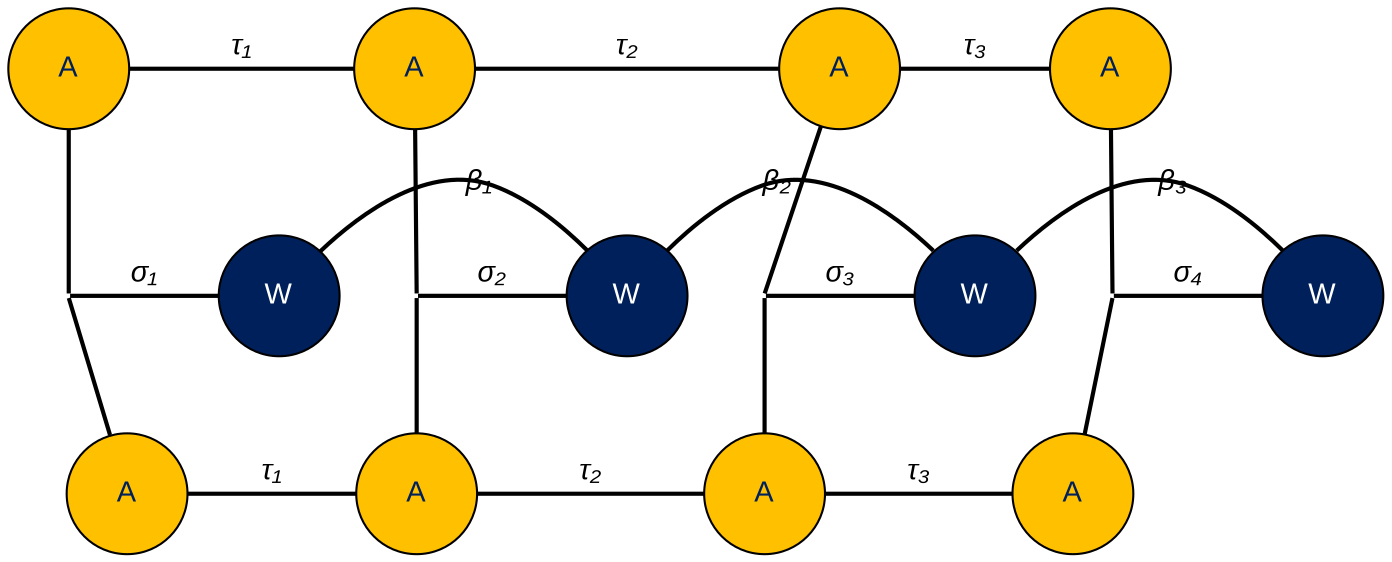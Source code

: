 digraph GridMPO {
  rankdir=TD;
  bgcolor=transparent;
  dim=2;
  node [shape=circle style=filled, width=0.8, height=0.8, fontname="Arial"];
  edge [fontname="Arial Italic", penwidth=2.0];

  A1_bra [label="A" fillcolor="#FFC000" fontcolor="#00205b" pos="0,1" z=0.0]; // 黄色
  A2_bra [label="A" fillcolor="#FFC000" fontcolor="#00205b" pos="1,1" z=0.0]; // 黄色
  A3_bra [label="A" fillcolor="#FFC000" fontcolor="#00205b" pos="2,1" z=0.0]; // 黄色
  A4_bra [label="A" fillcolor="#FFC000" fontcolor="#00205b" pos="3,1" z=0.0]; // 黄色

  W1_bra [label="" width=0 height=0 style=invis pos="-0.5,1.5" z=0.0];
  W2_bra [label="" width=0 height=0 style=invis pos="0.5,1.5" z=0.0];
  W3_bra [label="" width=0 height=0 style=invis pos="1.5,1.5" z=0.0];
  W4_bra [label="" width=0 height=0 style=invis pos="2.5,1.5" z=0.0];

  W1 [label="W" fillcolor="#00205b" fontcolor="white" pos="0.5,-0.5" z=2.0]; // 濃紺
  W2 [label="W" fillcolor="#00205b" fontcolor="white" pos="1.5,-0.5" z=2.0]; // 濃紺
  W3 [label="W" fillcolor="#00205b" fontcolor="white" pos="2.5,-0.5" z=2.0]; // 濃紺
  W4 [label="W" fillcolor="#00205b" fontcolor="white" pos="3.5,-0.5" z=2.0]; // 濃紺

  A1_ket [label="A" fillcolor="#FFC000" fontcolor="#00205b" pos="0,-1" z=0.0]; // 黄色
  A2_ket [label="A" fillcolor="#FFC000" fontcolor="#00205b" pos="1,-1" z=0.0]; // 黄色
  A3_ket [label="A" fillcolor="#FFC000" fontcolor="#00205b" pos="2,-1" z=0.0]; // 黄色
  A4_ket [label="A" fillcolor="#FFC000" fontcolor="#00205b" pos="3,-1" z=0.0]; // 黄色

  A1_bra -> A2_bra [label="τ₁" arrowhead=none constraint=false];
  A2_bra -> A3_bra [label="τ₂" arrowhead=none constraint=false];
  A3_bra -> A4_bra [label="τ₃" arrowhead=none constraint=false];

  A1_bra -> W1_bra [label="" arrowhead=none];
  A2_bra -> W2_bra [label="" arrowhead=none];
  A3_bra -> W3_bra [label="" arrowhead=none];
  A4_bra -> W4_bra [label="" arrowhead=none];

  W1 -> W2 [label="β₁" arrowhead=none];
  W2 -> W3 [label="β₂" arrowhead=none];
  W3 -> W4 [label="β₃" arrowhead=none];

  W1_bra -> W1 [label="σ₁" arrowhead=none];
  W2_bra -> W2 [label="σ₂" arrowhead=none];
  W3_bra -> W3 [label="σ₃" arrowhead=none];
  W4_bra -> W4 [label="σ₄" arrowhead=none];

  A1_ket -> A2_ket [label="τ₁" arrowhead=none];
  A2_ket -> A3_ket [label="τ₂" arrowhead=none];
  A3_ket -> A4_ket [label="τ₃" arrowhead=none];

  W1_bra -> A1_ket [label="" arrowhead=none];
  W2_bra -> A2_ket [label="" arrowhead=none];
  W3_bra -> A3_ket [label="" arrowhead=none];
  W4_bra -> A4_ket [label="" arrowhead=none];

  {rank=same; A1_bra; A2_bra; A3_bra; A4_bra;}
  {rank=same; W1_bra; W2_bra; W3_bra; W4_bra; W1; W2; W3; W4;}
  {rank=same; A1_ket; A2_ket; A3_ket; A4_ket;}

  nodesep=.5;

}